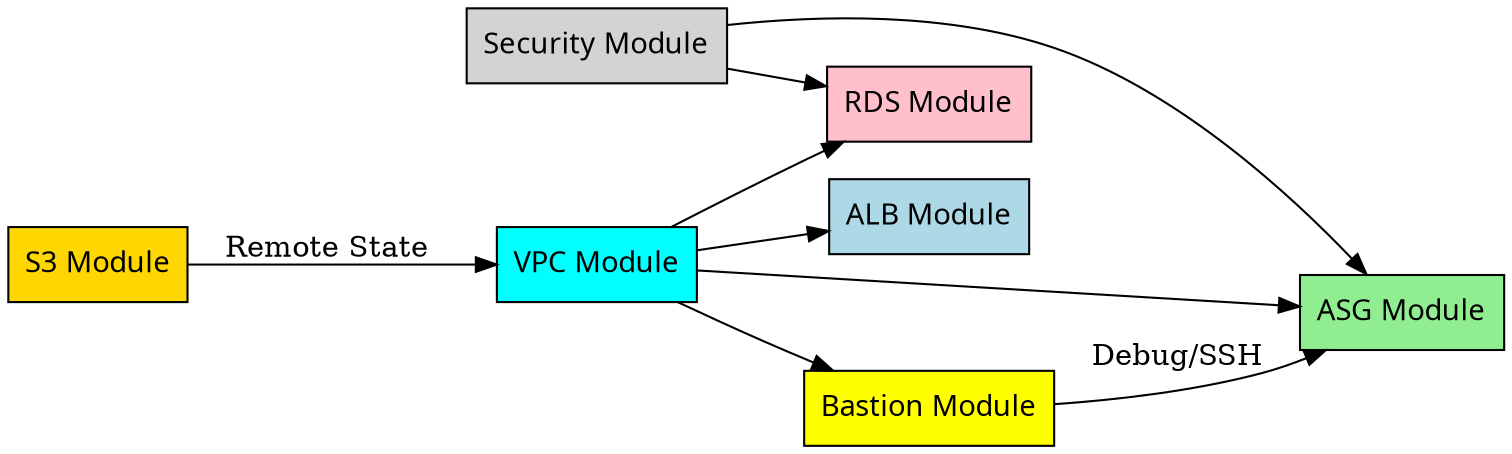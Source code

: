 digraph Modules {
  rankdir="LR";
  node [shape=box, style=filled, fontname="sans-serif"];

  VPC      [label="VPC Module", fillcolor="cyan"];
  ALB      [label="ALB Module", fillcolor="lightblue"];
  ASG      [label="ASG Module", fillcolor="lightgreen"];
  BASTION  [label="Bastion Module", fillcolor="yellow"];
  RDS      [label="RDS Module", fillcolor="pink"];
  SEC      [label="Security Module", fillcolor="lightgrey"];
  S3       [label="S3 Module", fillcolor="gold"];

  // Relationships between modules
  VPC -> ALB;
  VPC -> ASG;
  VPC -> RDS;
  VPC -> BASTION;
  SEC -> ASG;
  SEC -> RDS;
  BASTION -> ASG [label="Debug/SSH"];
  S3 -> VPC [label="Remote State"];
}
